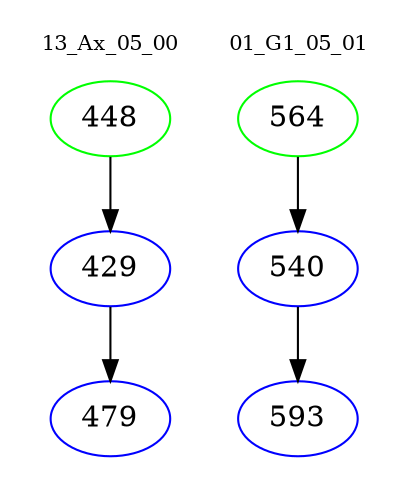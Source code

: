 digraph{
subgraph cluster_0 {
color = white
label = "13_Ax_05_00";
fontsize=10;
T0_448 [label="448", color="green"]
T0_448 -> T0_429 [color="black"]
T0_429 [label="429", color="blue"]
T0_429 -> T0_479 [color="black"]
T0_479 [label="479", color="blue"]
}
subgraph cluster_1 {
color = white
label = "01_G1_05_01";
fontsize=10;
T1_564 [label="564", color="green"]
T1_564 -> T1_540 [color="black"]
T1_540 [label="540", color="blue"]
T1_540 -> T1_593 [color="black"]
T1_593 [label="593", color="blue"]
}
}

